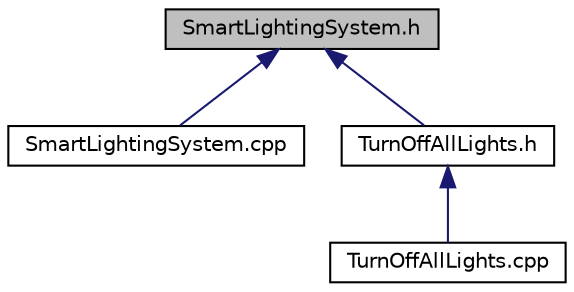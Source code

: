 digraph "SmartLightingSystem.h"
{
 // LATEX_PDF_SIZE
  edge [fontname="Helvetica",fontsize="10",labelfontname="Helvetica",labelfontsize="10"];
  node [fontname="Helvetica",fontsize="10",shape=record];
  Node1 [label="SmartLightingSystem.h",height=0.2,width=0.4,color="black", fillcolor="grey75", style="filled", fontcolor="black",tooltip="Class representing a smart lighting system."];
  Node1 -> Node2 [dir="back",color="midnightblue",fontsize="10",style="solid",fontname="Helvetica"];
  Node2 [label="SmartLightingSystem.cpp",height=0.2,width=0.4,color="black", fillcolor="white", style="filled",URL="$SmartLightingSystem_8cpp.html",tooltip="Turns off all lights in the smart lighting system. Simulates the process of turning off the lights wi..."];
  Node1 -> Node3 [dir="back",color="midnightblue",fontsize="10",style="solid",fontname="Helvetica"];
  Node3 [label="TurnOffAllLights.h",height=0.2,width=0.4,color="black", fillcolor="white", style="filled",URL="$TurnOffAllLights_8h.html",tooltip="Command to turn off all lights in a smart lighting system."];
  Node3 -> Node4 [dir="back",color="midnightblue",fontsize="10",style="solid",fontname="Helvetica"];
  Node4 [label="TurnOffAllLights.cpp",height=0.2,width=0.4,color="black", fillcolor="white", style="filled",URL="$TurnOffAllLights_8cpp.html",tooltip="Constructs a TurnOffAllLights command."];
}
